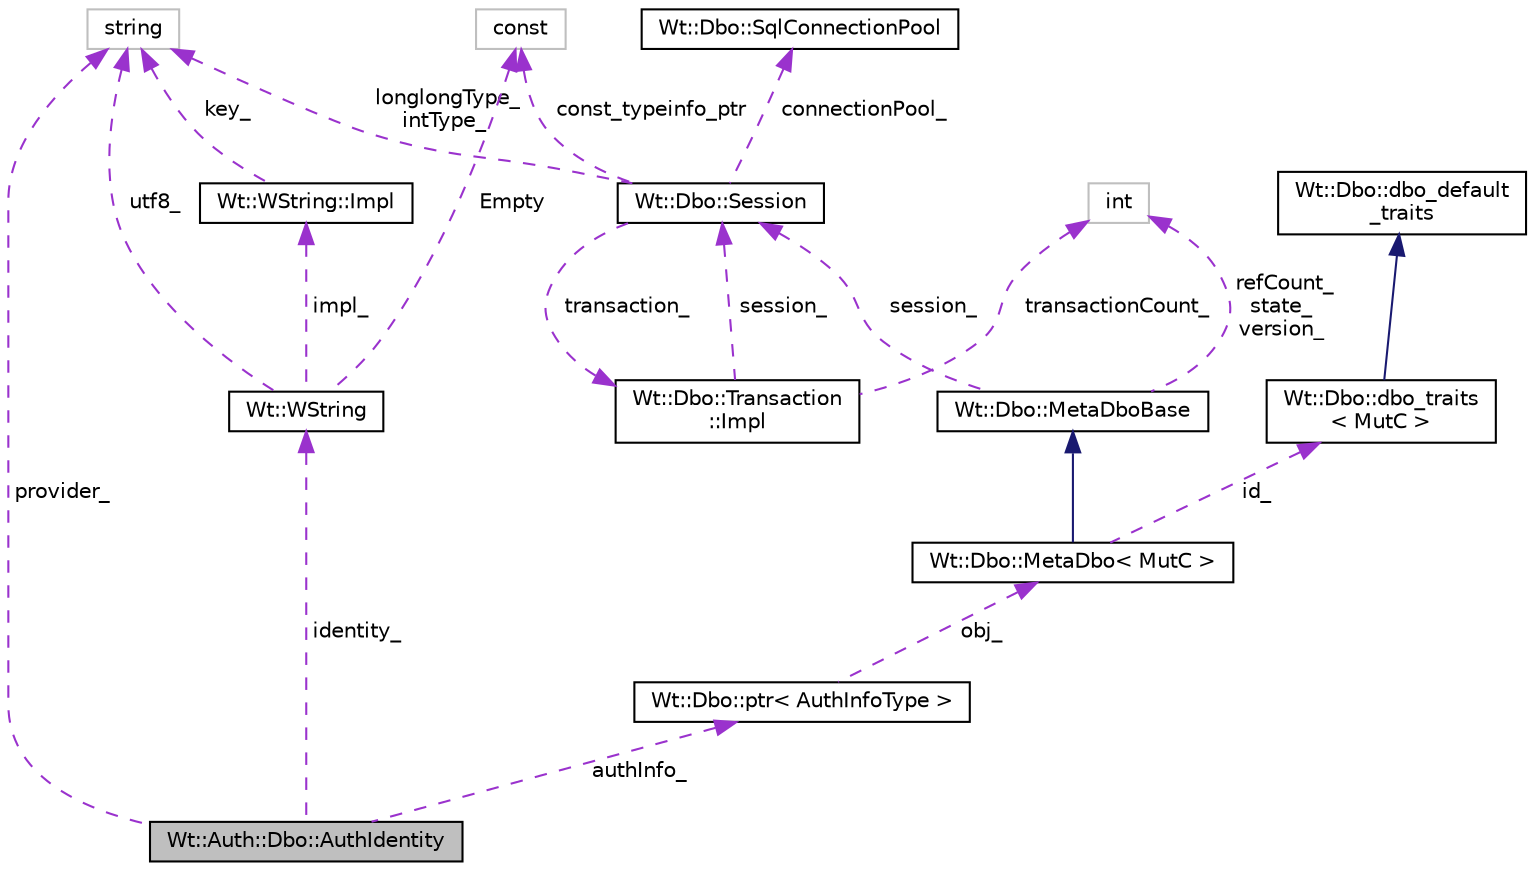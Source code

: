 digraph "Wt::Auth::Dbo::AuthIdentity"
{
 // LATEX_PDF_SIZE
  edge [fontname="Helvetica",fontsize="10",labelfontname="Helvetica",labelfontsize="10"];
  node [fontname="Helvetica",fontsize="10",shape=record];
  Node1 [label="Wt::Auth::Dbo::AuthIdentity",height=0.2,width=0.4,color="black", fillcolor="grey75", style="filled", fontcolor="black",tooltip="A default implementation for a authentication identity in Wt::Dbo."];
  Node2 -> Node1 [dir="back",color="darkorchid3",fontsize="10",style="dashed",label=" identity_" ,fontname="Helvetica"];
  Node2 [label="Wt::WString",height=0.2,width=0.4,color="black", fillcolor="white", style="filled",URL="$classWt_1_1WString.html",tooltip="A value class which describes a locale-aware unicode string."];
  Node3 -> Node2 [dir="back",color="darkorchid3",fontsize="10",style="dashed",label=" impl_" ,fontname="Helvetica"];
  Node3 [label="Wt::WString::Impl",height=0.2,width=0.4,color="black", fillcolor="white", style="filled",URL="$structWt_1_1WString_1_1Impl.html",tooltip=" "];
  Node4 -> Node3 [dir="back",color="darkorchid3",fontsize="10",style="dashed",label=" key_" ,fontname="Helvetica"];
  Node4 [label="string",height=0.2,width=0.4,color="grey75", fillcolor="white", style="filled",tooltip=" "];
  Node4 -> Node2 [dir="back",color="darkorchid3",fontsize="10",style="dashed",label=" utf8_" ,fontname="Helvetica"];
  Node5 -> Node2 [dir="back",color="darkorchid3",fontsize="10",style="dashed",label=" Empty" ,fontname="Helvetica"];
  Node5 [label="const",height=0.2,width=0.4,color="grey75", fillcolor="white", style="filled",tooltip=" "];
  Node6 -> Node1 [dir="back",color="darkorchid3",fontsize="10",style="dashed",label=" authInfo_" ,fontname="Helvetica"];
  Node6 [label="Wt::Dbo::ptr\< AuthInfoType \>",height=0.2,width=0.4,color="black", fillcolor="white", style="filled",URL="$classWt_1_1Dbo_1_1ptr.html",tooltip=" "];
  Node7 -> Node6 [dir="back",color="darkorchid3",fontsize="10",style="dashed",label=" obj_" ,fontname="Helvetica"];
  Node7 [label="Wt::Dbo::MetaDbo\< MutC \>",height=0.2,width=0.4,color="black", fillcolor="white", style="filled",URL="$classWt_1_1Dbo_1_1MetaDbo.html",tooltip=" "];
  Node8 -> Node7 [dir="back",color="midnightblue",fontsize="10",style="solid",fontname="Helvetica"];
  Node8 [label="Wt::Dbo::MetaDboBase",height=0.2,width=0.4,color="black", fillcolor="white", style="filled",URL="$classWt_1_1Dbo_1_1MetaDboBase.html",tooltip=" "];
  Node9 -> Node8 [dir="back",color="darkorchid3",fontsize="10",style="dashed",label=" refCount_\nstate_\nversion_" ,fontname="Helvetica"];
  Node9 [label="int",height=0.2,width=0.4,color="grey75", fillcolor="white", style="filled",tooltip=" "];
  Node10 -> Node8 [dir="back",color="darkorchid3",fontsize="10",style="dashed",label=" session_" ,fontname="Helvetica"];
  Node10 [label="Wt::Dbo::Session",height=0.2,width=0.4,color="black", fillcolor="white", style="filled",URL="$classWt_1_1Dbo_1_1Session.html",tooltip="A database session."];
  Node11 -> Node10 [dir="back",color="darkorchid3",fontsize="10",style="dashed",label=" transaction_" ,fontname="Helvetica"];
  Node11 [label="Wt::Dbo::Transaction\l::Impl",height=0.2,width=0.4,color="black", fillcolor="white", style="filled",URL="$structWt_1_1Dbo_1_1Transaction_1_1Impl.html",tooltip=" "];
  Node9 -> Node11 [dir="back",color="darkorchid3",fontsize="10",style="dashed",label=" transactionCount_" ,fontname="Helvetica"];
  Node10 -> Node11 [dir="back",color="darkorchid3",fontsize="10",style="dashed",label=" session_" ,fontname="Helvetica"];
  Node4 -> Node10 [dir="back",color="darkorchid3",fontsize="10",style="dashed",label=" longlongType_\nintType_" ,fontname="Helvetica"];
  Node5 -> Node10 [dir="back",color="darkorchid3",fontsize="10",style="dashed",label=" const_typeinfo_ptr" ,fontname="Helvetica"];
  Node12 -> Node10 [dir="back",color="darkorchid3",fontsize="10",style="dashed",label=" connectionPool_" ,fontname="Helvetica"];
  Node12 [label="Wt::Dbo::SqlConnectionPool",height=0.2,width=0.4,color="black", fillcolor="white", style="filled",URL="$classWt_1_1Dbo_1_1SqlConnectionPool.html",tooltip="Abstract base class for a SQL connection pool."];
  Node13 -> Node7 [dir="back",color="darkorchid3",fontsize="10",style="dashed",label=" id_" ,fontname="Helvetica"];
  Node13 [label="Wt::Dbo::dbo_traits\l\< MutC \>",height=0.2,width=0.4,color="black", fillcolor="white", style="filled",URL="$structWt_1_1Dbo_1_1dbo__traits.html",tooltip=" "];
  Node14 -> Node13 [dir="back",color="midnightblue",fontsize="10",style="solid",fontname="Helvetica"];
  Node14 [label="Wt::Dbo::dbo_default\l_traits",height=0.2,width=0.4,color="black", fillcolor="white", style="filled",URL="$structWt_1_1Dbo_1_1dbo__default__traits.html",tooltip="Default traits for a class mapped with Wt::Dbo."];
  Node4 -> Node1 [dir="back",color="darkorchid3",fontsize="10",style="dashed",label=" provider_" ,fontname="Helvetica"];
}

